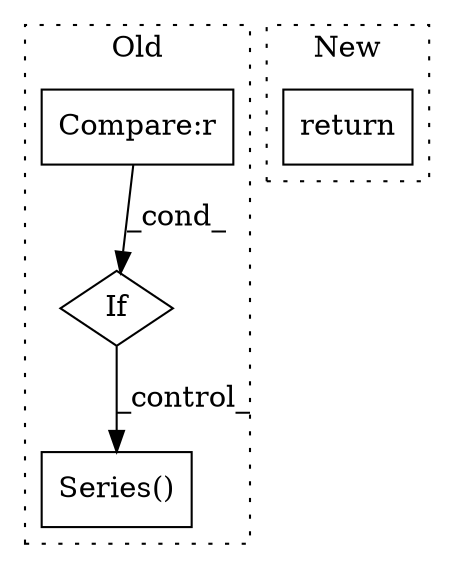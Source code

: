 digraph G {
subgraph cluster0 {
1 [label="Series()" a="75" s="17793,17805" l="10,64" shape="box"];
3 [label="Compare:r" a="40" s="17597" l="12" shape="box"];
4 [label="If" a="96" s="17594" l="3" shape="diamond"];
label = "Old";
style="dotted";
}
subgraph cluster1 {
2 [label="return" a="93" s="25064" l="7" shape="box"];
label = "New";
style="dotted";
}
3 -> 4 [label="_cond_"];
4 -> 1 [label="_control_"];
}